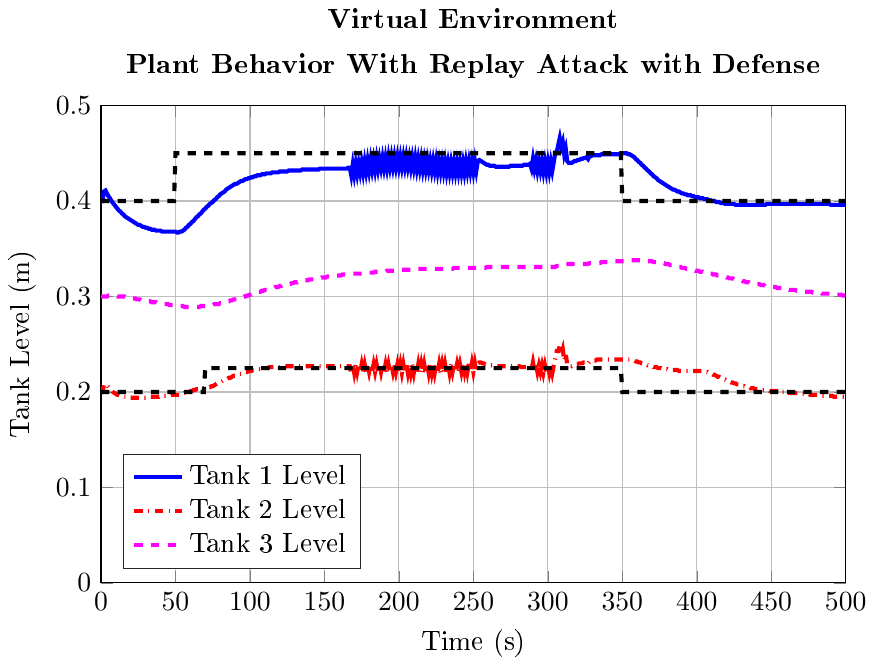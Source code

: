 % This file was created by matlab2tikz.
%
\documentclass[tikz]{standalone}
\usepackage[T1]{fontenc}
\usepackage[utf8]{inputenc}
\usepackage{pgfplots}
\usepackage{grffile}
\pgfplotsset{compat=newest}
\usetikzlibrary{plotmarks}
\usepgfplotslibrary{patchplots}
\usepackage{amsmath}

\begin{document}
\definecolor{mycolor1}{rgb}{1.0,0.0,1.0}%
%
\begin{tikzpicture}

\begin{axis}[%
width=0.78\columnwidth,
height=0.5\columnwidth,
at={(0\columnwidth,0\columnwidth)},
scale only axis,
xmin=0,
xmax=500,
xlabel={Time (s)},
xmajorgrids,
ymin=0,
ymax=0.5,
ylabel={Tank Level (m)},
ymajorgrids,
axis background/.style={fill=white},
title style={font=\bfseries,align=center},
title={Virtual Environment\\[1ex]Plant Behavior With Replay Attack with Defense},
legend style={at={(0.03,0.03)},anchor=south west,legend cell align=left,align=left,draw=white!15!black}
]
\addplot [color=blue,solid,line width=1.5pt]
  table[row sep=crcr]{%
0	0.4\\
1	0.4\\
2	0.41\\
3	0.411\\
4	0.408\\
5	0.405\\
6	0.403\\
7	0.4\\
8	0.398\\
9	0.396\\
10	0.394\\
11	0.392\\
12	0.39\\
13	0.389\\
14	0.387\\
15	0.386\\
16	0.384\\
17	0.383\\
18	0.382\\
19	0.381\\
20	0.38\\
21	0.379\\
22	0.378\\
23	0.377\\
24	0.376\\
25	0.375\\
26	0.375\\
27	0.374\\
28	0.373\\
29	0.373\\
30	0.372\\
31	0.372\\
32	0.371\\
33	0.371\\
34	0.37\\
35	0.37\\
36	0.37\\
37	0.369\\
38	0.369\\
39	0.369\\
40	0.369\\
41	0.368\\
42	0.368\\
43	0.368\\
44	0.368\\
45	0.368\\
46	0.368\\
47	0.368\\
48	0.368\\
49	0.368\\
50	0.368\\
51	0.367\\
52	0.367\\
53	0.368\\
54	0.368\\
55	0.369\\
56	0.37\\
57	0.372\\
58	0.373\\
59	0.375\\
60	0.376\\
61	0.378\\
62	0.379\\
63	0.381\\
64	0.383\\
65	0.384\\
66	0.386\\
67	0.387\\
68	0.389\\
69	0.391\\
70	0.392\\
71	0.394\\
72	0.395\\
73	0.397\\
74	0.398\\
75	0.399\\
76	0.401\\
77	0.402\\
78	0.404\\
79	0.405\\
80	0.407\\
81	0.408\\
82	0.409\\
83	0.41\\
84	0.412\\
85	0.413\\
86	0.414\\
87	0.415\\
88	0.416\\
89	0.417\\
90	0.418\\
91	0.418\\
92	0.419\\
93	0.42\\
94	0.421\\
95	0.421\\
96	0.422\\
97	0.423\\
98	0.423\\
99	0.424\\
100	0.424\\
101	0.425\\
102	0.425\\
103	0.426\\
104	0.426\\
105	0.427\\
106	0.427\\
107	0.427\\
108	0.428\\
109	0.428\\
110	0.428\\
111	0.429\\
112	0.429\\
113	0.429\\
114	0.429\\
115	0.43\\
116	0.43\\
117	0.43\\
118	0.43\\
119	0.43\\
120	0.431\\
121	0.431\\
122	0.431\\
123	0.431\\
124	0.431\\
125	0.431\\
126	0.432\\
127	0.432\\
128	0.432\\
129	0.432\\
130	0.432\\
131	0.432\\
132	0.432\\
133	0.432\\
134	0.432\\
135	0.433\\
136	0.433\\
137	0.433\\
138	0.433\\
139	0.433\\
140	0.433\\
141	0.433\\
142	0.433\\
143	0.433\\
144	0.433\\
145	0.433\\
146	0.433\\
147	0.434\\
148	0.434\\
149	0.434\\
150	0.434\\
151	0.434\\
152	0.434\\
153	0.434\\
154	0.434\\
155	0.434\\
156	0.434\\
157	0.434\\
158	0.434\\
159	0.434\\
160	0.434\\
161	0.434\\
162	0.434\\
163	0.434\\
164	0.434\\
165	0.434\\
166	0.435\\
167	0.435\\
168	0.427\\
169	0.438\\
170	0.428\\
171	0.439\\
172	0.429\\
173	0.439\\
174	0.43\\
175	0.44\\
176	0.43\\
177	0.441\\
178	0.431\\
179	0.442\\
180	0.432\\
181	0.443\\
182	0.433\\
183	0.443\\
184	0.433\\
185	0.444\\
186	0.434\\
187	0.444\\
188	0.435\\
189	0.445\\
190	0.435\\
191	0.445\\
192	0.435\\
193	0.446\\
194	0.436\\
195	0.446\\
196	0.436\\
197	0.446\\
198	0.436\\
199	0.446\\
200	0.436\\
201	0.446\\
202	0.436\\
203	0.446\\
204	0.436\\
205	0.446\\
206	0.436\\
207	0.445\\
208	0.435\\
209	0.445\\
210	0.435\\
211	0.445\\
212	0.434\\
213	0.444\\
214	0.434\\
215	0.444\\
216	0.433\\
217	0.443\\
218	0.433\\
219	0.443\\
220	0.433\\
221	0.442\\
222	0.432\\
223	0.442\\
224	0.432\\
225	0.442\\
226	0.431\\
227	0.441\\
228	0.431\\
229	0.441\\
230	0.431\\
231	0.441\\
232	0.43\\
233	0.44\\
234	0.43\\
235	0.44\\
236	0.43\\
237	0.44\\
238	0.43\\
239	0.44\\
240	0.43\\
241	0.44\\
242	0.43\\
243	0.44\\
244	0.43\\
245	0.441\\
246	0.431\\
247	0.441\\
248	0.431\\
249	0.441\\
250	0.431\\
251	0.442\\
252	0.432\\
253	0.442\\
254	0.443\\
255	0.442\\
256	0.441\\
257	0.44\\
258	0.439\\
259	0.438\\
260	0.438\\
261	0.437\\
262	0.437\\
263	0.437\\
264	0.437\\
265	0.436\\
266	0.436\\
267	0.436\\
268	0.436\\
269	0.436\\
270	0.436\\
271	0.436\\
272	0.436\\
273	0.436\\
274	0.436\\
275	0.437\\
276	0.437\\
277	0.437\\
278	0.437\\
279	0.437\\
280	0.437\\
281	0.437\\
282	0.437\\
283	0.437\\
284	0.438\\
285	0.438\\
286	0.438\\
287	0.438\\
288	0.439\\
289	0.434\\
290	0.444\\
291	0.434\\
292	0.442\\
293	0.432\\
294	0.441\\
295	0.432\\
296	0.441\\
297	0.431\\
298	0.441\\
299	0.431\\
300	0.441\\
301	0.431\\
302	0.441\\
303	0.432\\
304	0.441\\
305	0.451\\
306	0.451\\
307	0.459\\
308	0.466\\
309	0.457\\
310	0.462\\
311	0.449\\
312	0.455\\
313	0.442\\
314	0.44\\
315	0.44\\
316	0.44\\
317	0.441\\
318	0.442\\
319	0.442\\
320	0.443\\
321	0.443\\
322	0.444\\
323	0.444\\
324	0.445\\
325	0.445\\
326	0.446\\
327	0.444\\
328	0.447\\
329	0.447\\
330	0.448\\
331	0.448\\
332	0.448\\
333	0.448\\
334	0.448\\
335	0.448\\
336	0.449\\
337	0.449\\
338	0.449\\
339	0.449\\
340	0.449\\
341	0.449\\
342	0.449\\
343	0.449\\
344	0.449\\
345	0.449\\
346	0.449\\
347	0.449\\
348	0.449\\
349	0.45\\
350	0.45\\
351	0.45\\
352	0.45\\
353	0.45\\
354	0.449\\
355	0.449\\
356	0.448\\
357	0.447\\
358	0.446\\
359	0.444\\
360	0.443\\
361	0.441\\
362	0.44\\
363	0.438\\
364	0.437\\
365	0.435\\
366	0.434\\
367	0.432\\
368	0.431\\
369	0.429\\
370	0.428\\
371	0.426\\
372	0.425\\
373	0.424\\
374	0.422\\
375	0.421\\
376	0.42\\
377	0.419\\
378	0.418\\
379	0.417\\
380	0.416\\
381	0.415\\
382	0.414\\
383	0.413\\
384	0.412\\
385	0.412\\
386	0.411\\
387	0.41\\
388	0.41\\
389	0.409\\
390	0.408\\
391	0.408\\
392	0.407\\
393	0.407\\
394	0.406\\
395	0.406\\
396	0.406\\
397	0.405\\
398	0.405\\
399	0.404\\
400	0.404\\
401	0.404\\
402	0.403\\
403	0.403\\
404	0.403\\
405	0.402\\
406	0.402\\
407	0.402\\
408	0.401\\
409	0.401\\
410	0.4\\
411	0.4\\
412	0.4\\
413	0.399\\
414	0.399\\
415	0.399\\
416	0.398\\
417	0.398\\
418	0.398\\
419	0.397\\
420	0.397\\
421	0.397\\
422	0.397\\
423	0.397\\
424	0.397\\
425	0.397\\
426	0.396\\
427	0.396\\
428	0.396\\
429	0.396\\
430	0.396\\
431	0.396\\
432	0.396\\
433	0.396\\
434	0.396\\
435	0.396\\
436	0.396\\
437	0.396\\
438	0.396\\
439	0.396\\
440	0.396\\
441	0.396\\
442	0.396\\
443	0.396\\
444	0.396\\
445	0.396\\
446	0.396\\
447	0.397\\
448	0.397\\
449	0.397\\
450	0.397\\
451	0.397\\
452	0.397\\
453	0.397\\
454	0.397\\
455	0.397\\
456	0.397\\
457	0.397\\
458	0.397\\
459	0.397\\
460	0.397\\
461	0.397\\
462	0.397\\
463	0.397\\
464	0.397\\
465	0.397\\
466	0.397\\
467	0.397\\
468	0.397\\
469	0.397\\
470	0.397\\
471	0.397\\
472	0.397\\
473	0.397\\
474	0.397\\
475	0.397\\
476	0.397\\
477	0.397\\
478	0.397\\
479	0.397\\
480	0.397\\
481	0.397\\
482	0.397\\
483	0.397\\
484	0.397\\
485	0.397\\
486	0.397\\
487	0.397\\
488	0.397\\
489	0.397\\
490	0.396\\
491	0.396\\
492	0.396\\
493	0.396\\
494	0.396\\
495	0.396\\
496	0.396\\
497	0.396\\
498	0.396\\
499	0.396\\
500	0.396\\
};
\addlegendentry{Tank 1 Level};

\addplot [color=red,dashdotted,line width=1.5pt]
  table[row sep=crcr]{%
0	0.2\\
1	0.2\\
2	0.208\\
3	0.208\\
4	0.207\\
5	0.205\\
6	0.203\\
7	0.202\\
8	0.2\\
9	0.199\\
10	0.198\\
11	0.197\\
12	0.197\\
13	0.196\\
14	0.196\\
15	0.195\\
16	0.195\\
17	0.195\\
18	0.194\\
19	0.194\\
20	0.194\\
21	0.194\\
22	0.194\\
23	0.194\\
24	0.194\\
25	0.194\\
26	0.194\\
27	0.194\\
28	0.194\\
29	0.194\\
30	0.194\\
31	0.194\\
32	0.194\\
33	0.195\\
34	0.195\\
35	0.195\\
36	0.195\\
37	0.195\\
38	0.195\\
39	0.195\\
40	0.196\\
41	0.196\\
42	0.196\\
43	0.196\\
44	0.196\\
45	0.196\\
46	0.196\\
47	0.197\\
48	0.197\\
49	0.197\\
50	0.197\\
51	0.197\\
52	0.197\\
53	0.197\\
54	0.198\\
55	0.198\\
56	0.199\\
57	0.199\\
58	0.2\\
59	0.2\\
60	0.201\\
61	0.201\\
62	0.202\\
63	0.202\\
64	0.203\\
65	0.203\\
66	0.203\\
67	0.204\\
68	0.204\\
69	0.204\\
70	0.205\\
71	0.205\\
72	0.205\\
73	0.205\\
74	0.206\\
75	0.206\\
76	0.207\\
77	0.208\\
78	0.209\\
79	0.209\\
80	0.21\\
81	0.211\\
82	0.212\\
83	0.212\\
84	0.213\\
85	0.214\\
86	0.215\\
87	0.215\\
88	0.216\\
89	0.217\\
90	0.217\\
91	0.218\\
92	0.218\\
93	0.219\\
94	0.219\\
95	0.22\\
96	0.22\\
97	0.221\\
98	0.221\\
99	0.222\\
100	0.222\\
101	0.222\\
102	0.223\\
103	0.223\\
104	0.223\\
105	0.224\\
106	0.224\\
107	0.224\\
108	0.225\\
109	0.225\\
110	0.225\\
111	0.225\\
112	0.225\\
113	0.226\\
114	0.226\\
115	0.226\\
116	0.226\\
117	0.226\\
118	0.226\\
119	0.226\\
120	0.226\\
121	0.226\\
122	0.227\\
123	0.227\\
124	0.227\\
125	0.227\\
126	0.227\\
127	0.227\\
128	0.227\\
129	0.227\\
130	0.227\\
131	0.227\\
132	0.227\\
133	0.227\\
134	0.227\\
135	0.227\\
136	0.227\\
137	0.227\\
138	0.227\\
139	0.227\\
140	0.227\\
141	0.227\\
142	0.227\\
143	0.227\\
144	0.227\\
145	0.227\\
146	0.227\\
147	0.227\\
148	0.227\\
149	0.227\\
150	0.227\\
151	0.227\\
152	0.227\\
153	0.227\\
154	0.227\\
155	0.227\\
156	0.227\\
157	0.227\\
158	0.227\\
159	0.227\\
160	0.227\\
161	0.227\\
162	0.227\\
163	0.227\\
164	0.227\\
165	0.227\\
166	0.227\\
167	0.227\\
168	0.22\\
169	0.229\\
170	0.22\\
171	0.229\\
172	0.221\\
173	0.229\\
174	0.221\\
175	0.229\\
176	0.221\\
177	0.229\\
178	0.221\\
179	0.229\\
180	0.221\\
181	0.229\\
182	0.221\\
183	0.229\\
184	0.221\\
185	0.229\\
186	0.221\\
187	0.229\\
188	0.221\\
189	0.229\\
190	0.221\\
191	0.229\\
192	0.221\\
193	0.229\\
194	0.221\\
195	0.229\\
196	0.221\\
197	0.229\\
198	0.221\\
199	0.229\\
200	0.22\\
201	0.229\\
202	0.22\\
203	0.229\\
204	0.22\\
205	0.229\\
206	0.22\\
207	0.229\\
208	0.22\\
209	0.229\\
210	0.22\\
211	0.229\\
212	0.22\\
213	0.229\\
214	0.22\\
215	0.229\\
216	0.22\\
217	0.229\\
218	0.22\\
219	0.229\\
220	0.22\\
221	0.229\\
222	0.22\\
223	0.229\\
224	0.22\\
225	0.229\\
226	0.22\\
227	0.229\\
228	0.22\\
229	0.229\\
230	0.22\\
231	0.229\\
232	0.22\\
233	0.229\\
234	0.22\\
235	0.229\\
236	0.221\\
237	0.229\\
238	0.221\\
239	0.229\\
240	0.221\\
241	0.229\\
242	0.221\\
243	0.229\\
244	0.221\\
245	0.23\\
246	0.221\\
247	0.23\\
248	0.221\\
249	0.23\\
250	0.221\\
251	0.23\\
252	0.221\\
253	0.23\\
254	0.231\\
255	0.231\\
256	0.23\\
257	0.23\\
258	0.229\\
259	0.229\\
260	0.228\\
261	0.228\\
262	0.228\\
263	0.228\\
264	0.227\\
265	0.227\\
266	0.227\\
267	0.227\\
268	0.227\\
269	0.227\\
270	0.227\\
271	0.227\\
272	0.227\\
273	0.227\\
274	0.227\\
275	0.227\\
276	0.227\\
277	0.227\\
278	0.227\\
279	0.227\\
280	0.227\\
281	0.227\\
282	0.226\\
283	0.226\\
284	0.226\\
285	0.226\\
286	0.226\\
287	0.226\\
288	0.227\\
289	0.223\\
290	0.231\\
291	0.222\\
292	0.229\\
293	0.221\\
294	0.228\\
295	0.221\\
296	0.228\\
297	0.22\\
298	0.228\\
299	0.22\\
300	0.228\\
301	0.22\\
302	0.228\\
303	0.22\\
304	0.228\\
305	0.235\\
306	0.243\\
307	0.243\\
308	0.248\\
309	0.24\\
310	0.245\\
311	0.233\\
312	0.24\\
313	0.229\\
314	0.227\\
315	0.227\\
316	0.227\\
317	0.228\\
318	0.228\\
319	0.229\\
320	0.229\\
321	0.23\\
322	0.23\\
323	0.23\\
324	0.231\\
325	0.231\\
326	0.232\\
327	0.23\\
328	0.232\\
329	0.233\\
330	0.233\\
331	0.233\\
332	0.233\\
333	0.234\\
334	0.234\\
335	0.234\\
336	0.234\\
337	0.234\\
338	0.234\\
339	0.234\\
340	0.234\\
341	0.234\\
342	0.234\\
343	0.234\\
344	0.234\\
345	0.234\\
346	0.234\\
347	0.234\\
348	0.234\\
349	0.234\\
350	0.234\\
351	0.234\\
352	0.234\\
353	0.234\\
354	0.234\\
355	0.234\\
356	0.234\\
357	0.233\\
358	0.233\\
359	0.232\\
360	0.232\\
361	0.231\\
362	0.231\\
363	0.23\\
364	0.23\\
365	0.229\\
366	0.229\\
367	0.228\\
368	0.228\\
369	0.227\\
370	0.227\\
371	0.226\\
372	0.226\\
373	0.226\\
374	0.225\\
375	0.225\\
376	0.225\\
377	0.224\\
378	0.224\\
379	0.224\\
380	0.224\\
381	0.223\\
382	0.223\\
383	0.223\\
384	0.223\\
385	0.223\\
386	0.223\\
387	0.223\\
388	0.222\\
389	0.222\\
390	0.222\\
391	0.222\\
392	0.222\\
393	0.222\\
394	0.222\\
395	0.222\\
396	0.222\\
397	0.222\\
398	0.222\\
399	0.222\\
400	0.222\\
401	0.222\\
402	0.222\\
403	0.222\\
404	0.222\\
405	0.222\\
406	0.221\\
407	0.221\\
408	0.22\\
409	0.22\\
410	0.219\\
411	0.218\\
412	0.218\\
413	0.217\\
414	0.216\\
415	0.216\\
416	0.215\\
417	0.214\\
418	0.213\\
419	0.213\\
420	0.212\\
421	0.211\\
422	0.211\\
423	0.21\\
424	0.21\\
425	0.209\\
426	0.209\\
427	0.208\\
428	0.208\\
429	0.207\\
430	0.207\\
431	0.206\\
432	0.206\\
433	0.205\\
434	0.205\\
435	0.205\\
436	0.204\\
437	0.204\\
438	0.204\\
439	0.203\\
440	0.203\\
441	0.203\\
442	0.203\\
443	0.202\\
444	0.202\\
445	0.202\\
446	0.202\\
447	0.202\\
448	0.202\\
449	0.201\\
450	0.201\\
451	0.201\\
452	0.201\\
453	0.201\\
454	0.201\\
455	0.2\\
456	0.2\\
457	0.2\\
458	0.2\\
459	0.2\\
460	0.2\\
461	0.2\\
462	0.199\\
463	0.199\\
464	0.199\\
465	0.199\\
466	0.199\\
467	0.199\\
468	0.199\\
469	0.198\\
470	0.198\\
471	0.198\\
472	0.198\\
473	0.198\\
474	0.198\\
475	0.198\\
476	0.197\\
477	0.197\\
478	0.197\\
479	0.197\\
480	0.197\\
481	0.197\\
482	0.197\\
483	0.196\\
484	0.196\\
485	0.196\\
486	0.196\\
487	0.196\\
488	0.196\\
489	0.196\\
490	0.196\\
491	0.196\\
492	0.195\\
493	0.195\\
494	0.195\\
495	0.195\\
496	0.195\\
497	0.195\\
498	0.195\\
499	0.195\\
500	0.194\\
};
\addlegendentry{Tank 2 Level};

\addplot [color=mycolor1,dashed,line width=1.5pt]
  table[row sep=crcr]{%
0	0.3\\
1	0.3\\
2	0.3\\
3	0.3\\
4	0.3\\
5	0.301\\
6	0.301\\
7	0.301\\
8	0.301\\
9	0.301\\
10	0.301\\
11	0.3\\
12	0.3\\
13	0.3\\
14	0.3\\
15	0.3\\
16	0.3\\
17	0.299\\
18	0.299\\
19	0.299\\
20	0.298\\
21	0.298\\
22	0.298\\
23	0.298\\
24	0.297\\
25	0.297\\
26	0.297\\
27	0.296\\
28	0.296\\
29	0.296\\
30	0.296\\
31	0.295\\
32	0.295\\
33	0.295\\
34	0.294\\
35	0.294\\
36	0.294\\
37	0.294\\
38	0.293\\
39	0.293\\
40	0.293\\
41	0.292\\
42	0.292\\
43	0.292\\
44	0.292\\
45	0.292\\
46	0.291\\
47	0.291\\
48	0.291\\
49	0.291\\
50	0.29\\
51	0.29\\
52	0.29\\
53	0.29\\
54	0.29\\
55	0.29\\
56	0.289\\
57	0.289\\
58	0.289\\
59	0.289\\
60	0.289\\
61	0.289\\
62	0.289\\
63	0.289\\
64	0.289\\
65	0.289\\
66	0.289\\
67	0.29\\
68	0.29\\
69	0.29\\
70	0.29\\
71	0.29\\
72	0.291\\
73	0.291\\
74	0.291\\
75	0.291\\
76	0.292\\
77	0.292\\
78	0.292\\
79	0.292\\
80	0.293\\
81	0.293\\
82	0.294\\
83	0.294\\
84	0.294\\
85	0.295\\
86	0.295\\
87	0.296\\
88	0.296\\
89	0.297\\
90	0.297\\
91	0.297\\
92	0.298\\
93	0.298\\
94	0.299\\
95	0.299\\
96	0.3\\
97	0.3\\
98	0.301\\
99	0.301\\
100	0.302\\
101	0.302\\
102	0.303\\
103	0.303\\
104	0.304\\
105	0.304\\
106	0.305\\
107	0.305\\
108	0.306\\
109	0.306\\
110	0.307\\
111	0.307\\
112	0.307\\
113	0.308\\
114	0.308\\
115	0.309\\
116	0.309\\
117	0.31\\
118	0.31\\
119	0.31\\
120	0.311\\
121	0.311\\
122	0.312\\
123	0.312\\
124	0.312\\
125	0.313\\
126	0.313\\
127	0.313\\
128	0.314\\
129	0.314\\
130	0.315\\
131	0.315\\
132	0.315\\
133	0.316\\
134	0.316\\
135	0.316\\
136	0.316\\
137	0.317\\
138	0.317\\
139	0.317\\
140	0.318\\
141	0.318\\
142	0.318\\
143	0.318\\
144	0.319\\
145	0.319\\
146	0.319\\
147	0.319\\
148	0.32\\
149	0.32\\
150	0.32\\
151	0.32\\
152	0.321\\
153	0.321\\
154	0.321\\
155	0.321\\
156	0.321\\
157	0.322\\
158	0.322\\
159	0.322\\
160	0.322\\
161	0.322\\
162	0.323\\
163	0.323\\
164	0.323\\
165	0.323\\
166	0.323\\
167	0.323\\
168	0.323\\
169	0.324\\
170	0.324\\
171	0.324\\
172	0.324\\
173	0.324\\
174	0.324\\
175	0.324\\
176	0.324\\
177	0.325\\
178	0.325\\
179	0.325\\
180	0.325\\
181	0.325\\
182	0.325\\
183	0.325\\
184	0.326\\
185	0.326\\
186	0.326\\
187	0.326\\
188	0.326\\
189	0.326\\
190	0.326\\
191	0.326\\
192	0.327\\
193	0.327\\
194	0.327\\
195	0.327\\
196	0.327\\
197	0.327\\
198	0.327\\
199	0.328\\
200	0.328\\
201	0.328\\
202	0.328\\
203	0.328\\
204	0.328\\
205	0.328\\
206	0.328\\
207	0.328\\
208	0.328\\
209	0.329\\
210	0.329\\
211	0.329\\
212	0.329\\
213	0.329\\
214	0.329\\
215	0.329\\
216	0.329\\
217	0.329\\
218	0.329\\
219	0.329\\
220	0.329\\
221	0.329\\
222	0.329\\
223	0.329\\
224	0.329\\
225	0.329\\
226	0.329\\
227	0.329\\
228	0.329\\
229	0.329\\
230	0.329\\
231	0.329\\
232	0.329\\
233	0.329\\
234	0.329\\
235	0.329\\
236	0.329\\
237	0.33\\
238	0.33\\
239	0.33\\
240	0.33\\
241	0.33\\
242	0.33\\
243	0.33\\
244	0.33\\
245	0.33\\
246	0.33\\
247	0.33\\
248	0.33\\
249	0.33\\
250	0.33\\
251	0.33\\
252	0.33\\
253	0.33\\
254	0.33\\
255	0.33\\
256	0.33\\
257	0.33\\
258	0.33\\
259	0.331\\
260	0.331\\
261	0.331\\
262	0.331\\
263	0.331\\
264	0.331\\
265	0.331\\
266	0.331\\
267	0.331\\
268	0.331\\
269	0.331\\
270	0.331\\
271	0.331\\
272	0.331\\
273	0.331\\
274	0.331\\
275	0.331\\
276	0.331\\
277	0.331\\
278	0.331\\
279	0.331\\
280	0.331\\
281	0.331\\
282	0.331\\
283	0.331\\
284	0.331\\
285	0.331\\
286	0.331\\
287	0.331\\
288	0.331\\
289	0.331\\
290	0.331\\
291	0.331\\
292	0.331\\
293	0.331\\
294	0.331\\
295	0.331\\
296	0.331\\
297	0.331\\
298	0.331\\
299	0.331\\
300	0.331\\
301	0.331\\
302	0.331\\
303	0.331\\
304	0.331\\
305	0.331\\
306	0.332\\
307	0.332\\
308	0.332\\
309	0.333\\
310	0.333\\
311	0.334\\
312	0.334\\
313	0.334\\
314	0.334\\
315	0.334\\
316	0.334\\
317	0.334\\
318	0.334\\
319	0.334\\
320	0.334\\
321	0.334\\
322	0.334\\
323	0.334\\
324	0.334\\
325	0.334\\
326	0.334\\
327	0.334\\
328	0.335\\
329	0.335\\
330	0.335\\
331	0.335\\
332	0.335\\
333	0.335\\
334	0.335\\
335	0.335\\
336	0.336\\
337	0.336\\
338	0.336\\
339	0.336\\
340	0.336\\
341	0.336\\
342	0.336\\
343	0.336\\
344	0.336\\
345	0.337\\
346	0.337\\
347	0.337\\
348	0.337\\
349	0.337\\
350	0.337\\
351	0.337\\
352	0.337\\
353	0.337\\
354	0.338\\
355	0.338\\
356	0.338\\
357	0.338\\
358	0.338\\
359	0.338\\
360	0.338\\
361	0.338\\
362	0.338\\
363	0.338\\
364	0.338\\
365	0.338\\
366	0.337\\
367	0.337\\
368	0.337\\
369	0.337\\
370	0.337\\
371	0.336\\
372	0.336\\
373	0.336\\
374	0.336\\
375	0.335\\
376	0.335\\
377	0.335\\
378	0.335\\
379	0.334\\
380	0.334\\
381	0.334\\
382	0.333\\
383	0.333\\
384	0.333\\
385	0.332\\
386	0.332\\
387	0.331\\
388	0.331\\
389	0.331\\
390	0.33\\
391	0.33\\
392	0.33\\
393	0.329\\
394	0.329\\
395	0.329\\
396	0.328\\
397	0.328\\
398	0.328\\
399	0.327\\
400	0.327\\
401	0.327\\
402	0.326\\
403	0.326\\
404	0.326\\
405	0.325\\
406	0.325\\
407	0.325\\
408	0.324\\
409	0.324\\
410	0.324\\
411	0.323\\
412	0.323\\
413	0.323\\
414	0.322\\
415	0.322\\
416	0.322\\
417	0.321\\
418	0.321\\
419	0.321\\
420	0.32\\
421	0.32\\
422	0.319\\
423	0.319\\
424	0.319\\
425	0.318\\
426	0.318\\
427	0.318\\
428	0.317\\
429	0.317\\
430	0.317\\
431	0.316\\
432	0.316\\
433	0.315\\
434	0.315\\
435	0.315\\
436	0.314\\
437	0.314\\
438	0.314\\
439	0.313\\
440	0.313\\
441	0.313\\
442	0.313\\
443	0.312\\
444	0.312\\
445	0.312\\
446	0.311\\
447	0.311\\
448	0.311\\
449	0.311\\
450	0.31\\
451	0.31\\
452	0.31\\
453	0.31\\
454	0.309\\
455	0.309\\
456	0.309\\
457	0.309\\
458	0.308\\
459	0.308\\
460	0.308\\
461	0.308\\
462	0.307\\
463	0.307\\
464	0.307\\
465	0.307\\
466	0.307\\
467	0.306\\
468	0.306\\
469	0.306\\
470	0.306\\
471	0.306\\
472	0.305\\
473	0.305\\
474	0.305\\
475	0.305\\
476	0.305\\
477	0.305\\
478	0.304\\
479	0.304\\
480	0.304\\
481	0.304\\
482	0.304\\
483	0.304\\
484	0.303\\
485	0.303\\
486	0.303\\
487	0.303\\
488	0.303\\
489	0.303\\
490	0.303\\
491	0.302\\
492	0.302\\
493	0.302\\
494	0.302\\
495	0.302\\
496	0.302\\
497	0.302\\
498	0.301\\
499	0.301\\
500	0.301\\
};
\addlegendentry{Tank 3 Level};

\addplot [color=black,dashed,line width=1.5pt,forget plot]
  table[row sep=crcr]{%
0	0.4\\
1	0.4\\
2	0.4\\
3	0.4\\
4	0.4\\
5	0.4\\
6	0.4\\
7	0.4\\
8	0.4\\
9	0.4\\
10	0.4\\
11	0.4\\
12	0.4\\
13	0.4\\
14	0.4\\
15	0.4\\
16	0.4\\
17	0.4\\
18	0.4\\
19	0.4\\
20	0.4\\
21	0.4\\
22	0.4\\
23	0.4\\
24	0.4\\
25	0.4\\
26	0.4\\
27	0.4\\
28	0.4\\
29	0.4\\
30	0.4\\
31	0.4\\
32	0.4\\
33	0.4\\
34	0.4\\
35	0.4\\
36	0.4\\
37	0.4\\
38	0.4\\
39	0.4\\
40	0.4\\
41	0.4\\
42	0.4\\
43	0.4\\
44	0.4\\
45	0.4\\
46	0.4\\
47	0.4\\
48	0.4\\
49	0.4\\
50	0.45\\
51	0.45\\
52	0.45\\
53	0.45\\
54	0.45\\
55	0.45\\
56	0.45\\
57	0.45\\
58	0.45\\
59	0.45\\
60	0.45\\
61	0.45\\
62	0.45\\
63	0.45\\
64	0.45\\
65	0.45\\
66	0.45\\
67	0.45\\
68	0.45\\
69	0.45\\
70	0.45\\
71	0.45\\
72	0.45\\
73	0.45\\
74	0.45\\
75	0.45\\
76	0.45\\
77	0.45\\
78	0.45\\
79	0.45\\
80	0.45\\
81	0.45\\
82	0.45\\
83	0.45\\
84	0.45\\
85	0.45\\
86	0.45\\
87	0.45\\
88	0.45\\
89	0.45\\
90	0.45\\
91	0.45\\
92	0.45\\
93	0.45\\
94	0.45\\
95	0.45\\
96	0.45\\
97	0.45\\
98	0.45\\
99	0.45\\
100	0.45\\
101	0.45\\
102	0.45\\
103	0.45\\
104	0.45\\
105	0.45\\
106	0.45\\
107	0.45\\
108	0.45\\
109	0.45\\
110	0.45\\
111	0.45\\
112	0.45\\
113	0.45\\
114	0.45\\
115	0.45\\
116	0.45\\
117	0.45\\
118	0.45\\
119	0.45\\
120	0.45\\
121	0.45\\
122	0.45\\
123	0.45\\
124	0.45\\
125	0.45\\
126	0.45\\
127	0.45\\
128	0.45\\
129	0.45\\
130	0.45\\
131	0.45\\
132	0.45\\
133	0.45\\
134	0.45\\
135	0.45\\
136	0.45\\
137	0.45\\
138	0.45\\
139	0.45\\
140	0.45\\
141	0.45\\
142	0.45\\
143	0.45\\
144	0.45\\
145	0.45\\
146	0.45\\
147	0.45\\
148	0.45\\
149	0.45\\
150	0.45\\
151	0.45\\
152	0.45\\
153	0.45\\
154	0.45\\
155	0.45\\
156	0.45\\
157	0.45\\
158	0.45\\
159	0.45\\
160	0.45\\
161	0.45\\
162	0.45\\
163	0.45\\
164	0.45\\
165	0.45\\
166	0.45\\
167	0.45\\
168	0.45\\
169	0.45\\
170	0.45\\
171	0.45\\
172	0.45\\
173	0.45\\
174	0.45\\
175	0.45\\
176	0.45\\
177	0.45\\
178	0.45\\
179	0.45\\
180	0.45\\
181	0.45\\
182	0.45\\
183	0.45\\
184	0.45\\
185	0.45\\
186	0.45\\
187	0.45\\
188	0.45\\
189	0.45\\
190	0.45\\
191	0.45\\
192	0.45\\
193	0.45\\
194	0.45\\
195	0.45\\
196	0.45\\
197	0.45\\
198	0.45\\
199	0.45\\
200	0.45\\
201	0.45\\
202	0.45\\
203	0.45\\
204	0.45\\
205	0.45\\
206	0.45\\
207	0.45\\
208	0.45\\
209	0.45\\
210	0.45\\
211	0.45\\
212	0.45\\
213	0.45\\
214	0.45\\
215	0.45\\
216	0.45\\
217	0.45\\
218	0.45\\
219	0.45\\
220	0.45\\
221	0.45\\
222	0.45\\
223	0.45\\
224	0.45\\
225	0.45\\
226	0.45\\
227	0.45\\
228	0.45\\
229	0.45\\
230	0.45\\
231	0.45\\
232	0.45\\
233	0.45\\
234	0.45\\
235	0.45\\
236	0.45\\
237	0.45\\
238	0.45\\
239	0.45\\
240	0.45\\
241	0.45\\
242	0.45\\
243	0.45\\
244	0.45\\
245	0.45\\
246	0.45\\
247	0.45\\
248	0.45\\
249	0.45\\
250	0.45\\
251	0.45\\
252	0.45\\
253	0.45\\
254	0.45\\
255	0.45\\
256	0.45\\
257	0.45\\
258	0.45\\
259	0.45\\
260	0.45\\
261	0.45\\
262	0.45\\
263	0.45\\
264	0.45\\
265	0.45\\
266	0.45\\
267	0.45\\
268	0.45\\
269	0.45\\
270	0.45\\
271	0.45\\
272	0.45\\
273	0.45\\
274	0.45\\
275	0.45\\
276	0.45\\
277	0.45\\
278	0.45\\
279	0.45\\
280	0.45\\
281	0.45\\
282	0.45\\
283	0.45\\
284	0.45\\
285	0.45\\
286	0.45\\
287	0.45\\
288	0.45\\
289	0.45\\
290	0.45\\
291	0.45\\
292	0.45\\
293	0.45\\
294	0.45\\
295	0.45\\
296	0.45\\
297	0.45\\
298	0.45\\
299	0.45\\
300	0.45\\
301	0.45\\
302	0.45\\
303	0.45\\
304	0.45\\
305	0.45\\
306	0.45\\
307	0.45\\
308	0.45\\
309	0.45\\
310	0.45\\
311	0.45\\
312	0.45\\
313	0.45\\
314	0.45\\
315	0.45\\
316	0.45\\
317	0.45\\
318	0.45\\
319	0.45\\
320	0.45\\
321	0.45\\
322	0.45\\
323	0.45\\
324	0.45\\
325	0.45\\
326	0.45\\
327	0.45\\
328	0.45\\
329	0.45\\
330	0.45\\
331	0.45\\
332	0.45\\
333	0.45\\
334	0.45\\
335	0.45\\
336	0.45\\
337	0.45\\
338	0.45\\
339	0.45\\
340	0.45\\
341	0.45\\
342	0.45\\
343	0.45\\
344	0.45\\
345	0.45\\
346	0.45\\
347	0.45\\
348	0.45\\
349	0.45\\
350	0.4\\
351	0.4\\
352	0.4\\
353	0.4\\
354	0.4\\
355	0.4\\
356	0.4\\
357	0.4\\
358	0.4\\
359	0.4\\
360	0.4\\
361	0.4\\
362	0.4\\
363	0.4\\
364	0.4\\
365	0.4\\
366	0.4\\
367	0.4\\
368	0.4\\
369	0.4\\
370	0.4\\
371	0.4\\
372	0.4\\
373	0.4\\
374	0.4\\
375	0.4\\
376	0.4\\
377	0.4\\
378	0.4\\
379	0.4\\
380	0.4\\
381	0.4\\
382	0.4\\
383	0.4\\
384	0.4\\
385	0.4\\
386	0.4\\
387	0.4\\
388	0.4\\
389	0.4\\
390	0.4\\
391	0.4\\
392	0.4\\
393	0.4\\
394	0.4\\
395	0.4\\
396	0.4\\
397	0.4\\
398	0.4\\
399	0.4\\
400	0.4\\
401	0.4\\
402	0.4\\
403	0.4\\
404	0.4\\
405	0.4\\
406	0.4\\
407	0.4\\
408	0.4\\
409	0.4\\
410	0.4\\
411	0.4\\
412	0.4\\
413	0.4\\
414	0.4\\
415	0.4\\
416	0.4\\
417	0.4\\
418	0.4\\
419	0.4\\
420	0.4\\
421	0.4\\
422	0.4\\
423	0.4\\
424	0.4\\
425	0.4\\
426	0.4\\
427	0.4\\
428	0.4\\
429	0.4\\
430	0.4\\
431	0.4\\
432	0.4\\
433	0.4\\
434	0.4\\
435	0.4\\
436	0.4\\
437	0.4\\
438	0.4\\
439	0.4\\
440	0.4\\
441	0.4\\
442	0.4\\
443	0.4\\
444	0.4\\
445	0.4\\
446	0.4\\
447	0.4\\
448	0.4\\
449	0.4\\
450	0.4\\
451	0.4\\
452	0.4\\
453	0.4\\
454	0.4\\
455	0.4\\
456	0.4\\
457	0.4\\
458	0.4\\
459	0.4\\
460	0.4\\
461	0.4\\
462	0.4\\
463	0.4\\
464	0.4\\
465	0.4\\
466	0.4\\
467	0.4\\
468	0.4\\
469	0.4\\
470	0.4\\
471	0.4\\
472	0.4\\
473	0.4\\
474	0.4\\
475	0.4\\
476	0.4\\
477	0.4\\
478	0.4\\
479	0.4\\
480	0.4\\
481	0.4\\
482	0.4\\
483	0.4\\
484	0.4\\
485	0.4\\
486	0.4\\
487	0.4\\
488	0.4\\
489	0.4\\
490	0.4\\
491	0.4\\
492	0.4\\
493	0.4\\
494	0.4\\
495	0.4\\
496	0.4\\
497	0.4\\
498	0.4\\
499	0.4\\
500	0.4\\
};
\addplot [color=black,dashed,line width=1.5pt,forget plot]
  table[row sep=crcr]{%
0	0.2\\
1	0.2\\
2	0.2\\
3	0.2\\
4	0.2\\
5	0.2\\
6	0.2\\
7	0.2\\
8	0.2\\
9	0.2\\
10	0.2\\
11	0.2\\
12	0.2\\
13	0.2\\
14	0.2\\
15	0.2\\
16	0.2\\
17	0.2\\
18	0.2\\
19	0.2\\
20	0.2\\
21	0.2\\
22	0.2\\
23	0.2\\
24	0.2\\
25	0.2\\
26	0.2\\
27	0.2\\
28	0.2\\
29	0.2\\
30	0.2\\
31	0.2\\
32	0.2\\
33	0.2\\
34	0.2\\
35	0.2\\
36	0.2\\
37	0.2\\
38	0.2\\
39	0.2\\
40	0.2\\
41	0.2\\
42	0.2\\
43	0.2\\
44	0.2\\
45	0.2\\
46	0.2\\
47	0.2\\
48	0.2\\
49	0.2\\
50	0.2\\
51	0.2\\
52	0.2\\
53	0.2\\
54	0.2\\
55	0.2\\
56	0.2\\
57	0.2\\
58	0.2\\
59	0.2\\
60	0.2\\
61	0.2\\
62	0.2\\
63	0.2\\
64	0.2\\
65	0.2\\
66	0.2\\
67	0.2\\
68	0.2\\
69	0.2\\
70	0.225\\
71	0.225\\
72	0.225\\
73	0.225\\
74	0.225\\
75	0.225\\
76	0.225\\
77	0.225\\
78	0.225\\
79	0.225\\
80	0.225\\
81	0.225\\
82	0.225\\
83	0.225\\
84	0.225\\
85	0.225\\
86	0.225\\
87	0.225\\
88	0.225\\
89	0.225\\
90	0.225\\
91	0.225\\
92	0.225\\
93	0.225\\
94	0.225\\
95	0.225\\
96	0.225\\
97	0.225\\
98	0.225\\
99	0.225\\
100	0.225\\
101	0.225\\
102	0.225\\
103	0.225\\
104	0.225\\
105	0.225\\
106	0.225\\
107	0.225\\
108	0.225\\
109	0.225\\
110	0.225\\
111	0.225\\
112	0.225\\
113	0.225\\
114	0.225\\
115	0.225\\
116	0.225\\
117	0.225\\
118	0.225\\
119	0.225\\
120	0.225\\
121	0.225\\
122	0.225\\
123	0.225\\
124	0.225\\
125	0.225\\
126	0.225\\
127	0.225\\
128	0.225\\
129	0.225\\
130	0.225\\
131	0.225\\
132	0.225\\
133	0.225\\
134	0.225\\
135	0.225\\
136	0.225\\
137	0.225\\
138	0.225\\
139	0.225\\
140	0.225\\
141	0.225\\
142	0.225\\
143	0.225\\
144	0.225\\
145	0.225\\
146	0.225\\
147	0.225\\
148	0.225\\
149	0.225\\
150	0.225\\
151	0.225\\
152	0.225\\
153	0.225\\
154	0.225\\
155	0.225\\
156	0.225\\
157	0.225\\
158	0.225\\
159	0.225\\
160	0.225\\
161	0.225\\
162	0.225\\
163	0.225\\
164	0.225\\
165	0.225\\
166	0.225\\
167	0.225\\
168	0.225\\
169	0.225\\
170	0.225\\
171	0.225\\
172	0.225\\
173	0.225\\
174	0.225\\
175	0.225\\
176	0.225\\
177	0.225\\
178	0.225\\
179	0.225\\
180	0.225\\
181	0.225\\
182	0.225\\
183	0.225\\
184	0.225\\
185	0.225\\
186	0.225\\
187	0.225\\
188	0.225\\
189	0.225\\
190	0.225\\
191	0.225\\
192	0.225\\
193	0.225\\
194	0.225\\
195	0.225\\
196	0.225\\
197	0.225\\
198	0.225\\
199	0.225\\
200	0.225\\
201	0.225\\
202	0.225\\
203	0.225\\
204	0.225\\
205	0.225\\
206	0.225\\
207	0.225\\
208	0.225\\
209	0.225\\
210	0.225\\
211	0.225\\
212	0.225\\
213	0.225\\
214	0.225\\
215	0.225\\
216	0.225\\
217	0.225\\
218	0.225\\
219	0.225\\
220	0.225\\
221	0.225\\
222	0.225\\
223	0.225\\
224	0.225\\
225	0.225\\
226	0.225\\
227	0.225\\
228	0.225\\
229	0.225\\
230	0.225\\
231	0.225\\
232	0.225\\
233	0.225\\
234	0.225\\
235	0.225\\
236	0.225\\
237	0.225\\
238	0.225\\
239	0.225\\
240	0.225\\
241	0.225\\
242	0.225\\
243	0.225\\
244	0.225\\
245	0.225\\
246	0.225\\
247	0.225\\
248	0.225\\
249	0.225\\
250	0.225\\
251	0.225\\
252	0.225\\
253	0.225\\
254	0.225\\
255	0.225\\
256	0.225\\
257	0.225\\
258	0.225\\
259	0.225\\
260	0.225\\
261	0.225\\
262	0.225\\
263	0.225\\
264	0.225\\
265	0.225\\
266	0.225\\
267	0.225\\
268	0.225\\
269	0.225\\
270	0.225\\
271	0.225\\
272	0.225\\
273	0.225\\
274	0.225\\
275	0.225\\
276	0.225\\
277	0.225\\
278	0.225\\
279	0.225\\
280	0.225\\
281	0.225\\
282	0.225\\
283	0.225\\
284	0.225\\
285	0.225\\
286	0.225\\
287	0.225\\
288	0.225\\
289	0.225\\
290	0.225\\
291	0.225\\
292	0.225\\
293	0.225\\
294	0.225\\
295	0.225\\
296	0.225\\
297	0.225\\
298	0.225\\
299	0.225\\
300	0.225\\
301	0.225\\
302	0.225\\
303	0.225\\
304	0.225\\
305	0.225\\
306	0.225\\
307	0.225\\
308	0.225\\
309	0.225\\
310	0.225\\
311	0.225\\
312	0.225\\
313	0.225\\
314	0.225\\
315	0.225\\
316	0.225\\
317	0.225\\
318	0.225\\
319	0.225\\
320	0.225\\
321	0.225\\
322	0.225\\
323	0.225\\
324	0.225\\
325	0.225\\
326	0.225\\
327	0.225\\
328	0.225\\
329	0.225\\
330	0.225\\
331	0.225\\
332	0.225\\
333	0.225\\
334	0.225\\
335	0.225\\
336	0.225\\
337	0.225\\
338	0.225\\
339	0.225\\
340	0.225\\
341	0.225\\
342	0.225\\
343	0.225\\
344	0.225\\
345	0.225\\
346	0.225\\
347	0.225\\
348	0.225\\
349	0.225\\
350	0.2\\
351	0.2\\
352	0.2\\
353	0.2\\
354	0.2\\
355	0.2\\
356	0.2\\
357	0.2\\
358	0.2\\
359	0.2\\
360	0.2\\
361	0.2\\
362	0.2\\
363	0.2\\
364	0.2\\
365	0.2\\
366	0.2\\
367	0.2\\
368	0.2\\
369	0.2\\
370	0.2\\
371	0.2\\
372	0.2\\
373	0.2\\
374	0.2\\
375	0.2\\
376	0.2\\
377	0.2\\
378	0.2\\
379	0.2\\
380	0.2\\
381	0.2\\
382	0.2\\
383	0.2\\
384	0.2\\
385	0.2\\
386	0.2\\
387	0.2\\
388	0.2\\
389	0.2\\
390	0.2\\
391	0.2\\
392	0.2\\
393	0.2\\
394	0.2\\
395	0.2\\
396	0.2\\
397	0.2\\
398	0.2\\
399	0.2\\
400	0.2\\
401	0.2\\
402	0.2\\
403	0.2\\
404	0.2\\
405	0.2\\
406	0.2\\
407	0.2\\
408	0.2\\
409	0.2\\
410	0.2\\
411	0.2\\
412	0.2\\
413	0.2\\
414	0.2\\
415	0.2\\
416	0.2\\
417	0.2\\
418	0.2\\
419	0.2\\
420	0.2\\
421	0.2\\
422	0.2\\
423	0.2\\
424	0.2\\
425	0.2\\
426	0.2\\
427	0.2\\
428	0.2\\
429	0.2\\
430	0.2\\
431	0.2\\
432	0.2\\
433	0.2\\
434	0.2\\
435	0.2\\
436	0.2\\
437	0.2\\
438	0.2\\
439	0.2\\
440	0.2\\
441	0.2\\
442	0.2\\
443	0.2\\
444	0.2\\
445	0.2\\
446	0.2\\
447	0.2\\
448	0.2\\
449	0.2\\
450	0.2\\
451	0.2\\
452	0.2\\
453	0.2\\
454	0.2\\
455	0.2\\
456	0.2\\
457	0.2\\
458	0.2\\
459	0.2\\
460	0.2\\
461	0.2\\
462	0.2\\
463	0.2\\
464	0.2\\
465	0.2\\
466	0.2\\
467	0.2\\
468	0.2\\
469	0.2\\
470	0.2\\
471	0.2\\
472	0.2\\
473	0.2\\
474	0.2\\
475	0.2\\
476	0.2\\
477	0.2\\
478	0.2\\
479	0.2\\
480	0.2\\
481	0.2\\
482	0.2\\
483	0.2\\
484	0.2\\
485	0.2\\
486	0.2\\
487	0.2\\
488	0.2\\
489	0.2\\
490	0.2\\
491	0.2\\
492	0.2\\
493	0.2\\
494	0.2\\
495	0.2\\
496	0.2\\
497	0.2\\
498	0.2\\
499	0.2\\
500	0.2\\
};
\end{axis}
\end{tikzpicture}%
\end{document}